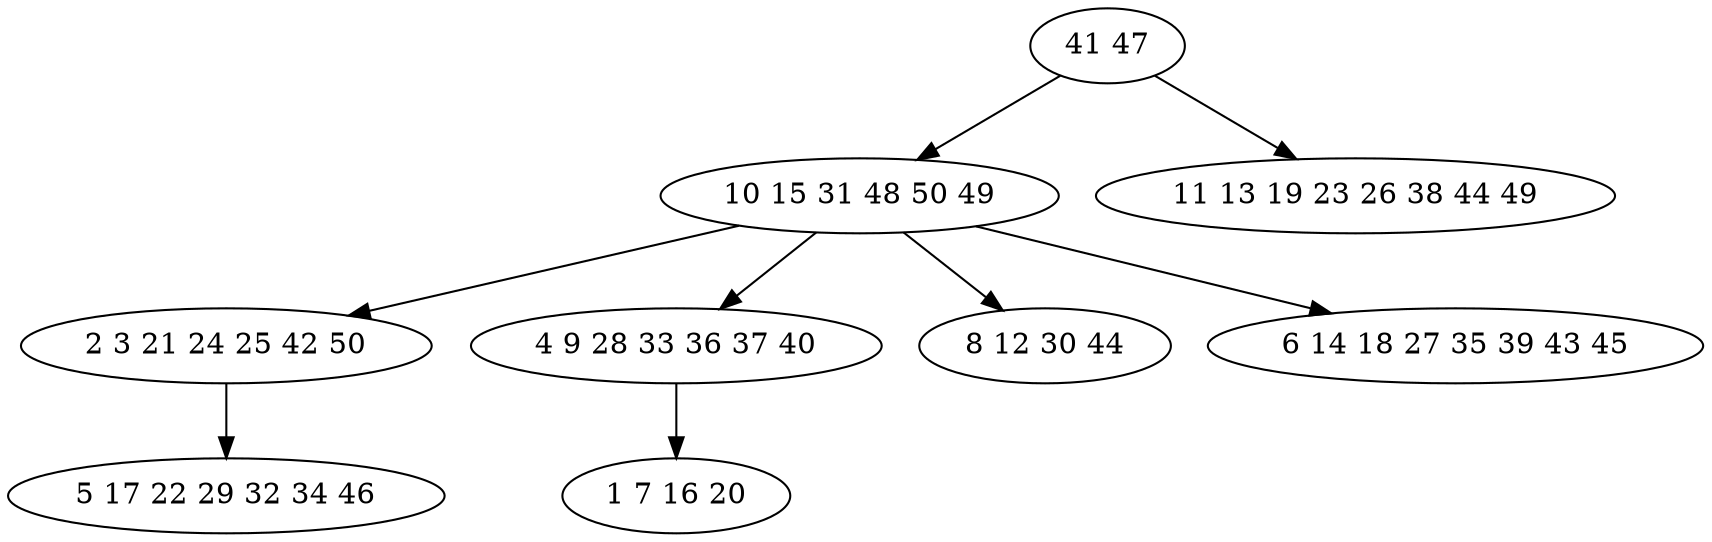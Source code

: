digraph true_tree {
	"0" -> "1"
	"1" -> "2"
	"1" -> "3"
	"2" -> "4"
	"3" -> "5"
	"0" -> "6"
	"1" -> "7"
	"1" -> "8"
	"0" [label="41 47"];
	"1" [label="10 15 31 48 50 49"];
	"2" [label="2 3 21 24 25 42 50"];
	"3" [label="4 9 28 33 36 37 40"];
	"4" [label="5 17 22 29 32 34 46"];
	"5" [label="1 7 16 20"];
	"6" [label="11 13 19 23 26 38 44 49"];
	"7" [label="8 12 30 44"];
	"8" [label="6 14 18 27 35 39 43 45"];
}
